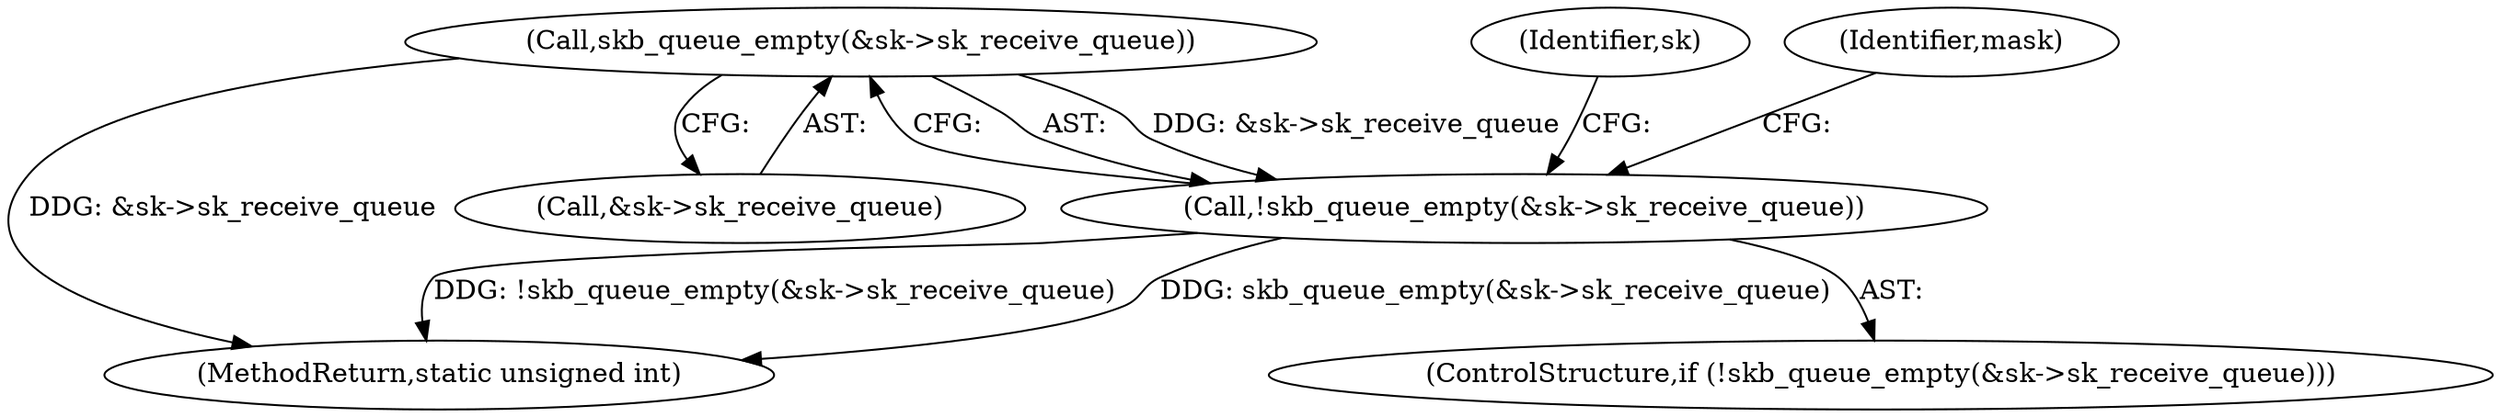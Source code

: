 digraph "0_linux_7d267278a9ece963d77eefec61630223fce08c6c_1@pointer" {
"1000172" [label="(Call,skb_queue_empty(&sk->sk_receive_queue))"];
"1000171" [label="(Call,!skb_queue_empty(&sk->sk_receive_queue))"];
"1000185" [label="(Identifier,sk)"];
"1000271" [label="(MethodReturn,static unsigned int)"];
"1000170" [label="(ControlStructure,if (!skb_queue_empty(&sk->sk_receive_queue)))"];
"1000178" [label="(Identifier,mask)"];
"1000172" [label="(Call,skb_queue_empty(&sk->sk_receive_queue))"];
"1000171" [label="(Call,!skb_queue_empty(&sk->sk_receive_queue))"];
"1000173" [label="(Call,&sk->sk_receive_queue)"];
"1000172" -> "1000171"  [label="AST: "];
"1000172" -> "1000173"  [label="CFG: "];
"1000173" -> "1000172"  [label="AST: "];
"1000171" -> "1000172"  [label="CFG: "];
"1000172" -> "1000271"  [label="DDG: &sk->sk_receive_queue"];
"1000172" -> "1000171"  [label="DDG: &sk->sk_receive_queue"];
"1000171" -> "1000170"  [label="AST: "];
"1000178" -> "1000171"  [label="CFG: "];
"1000185" -> "1000171"  [label="CFG: "];
"1000171" -> "1000271"  [label="DDG: skb_queue_empty(&sk->sk_receive_queue)"];
"1000171" -> "1000271"  [label="DDG: !skb_queue_empty(&sk->sk_receive_queue)"];
}
